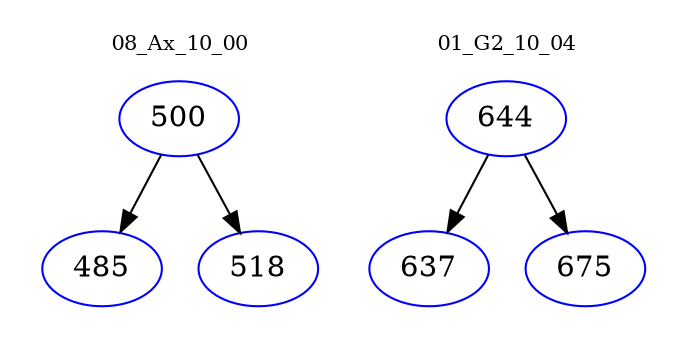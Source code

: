 digraph{
subgraph cluster_0 {
color = white
label = "08_Ax_10_00";
fontsize=10;
T0_500 [label="500", color="blue"]
T0_500 -> T0_485 [color="black"]
T0_485 [label="485", color="blue"]
T0_500 -> T0_518 [color="black"]
T0_518 [label="518", color="blue"]
}
subgraph cluster_1 {
color = white
label = "01_G2_10_04";
fontsize=10;
T1_644 [label="644", color="blue"]
T1_644 -> T1_637 [color="black"]
T1_637 [label="637", color="blue"]
T1_644 -> T1_675 [color="black"]
T1_675 [label="675", color="blue"]
}
}
